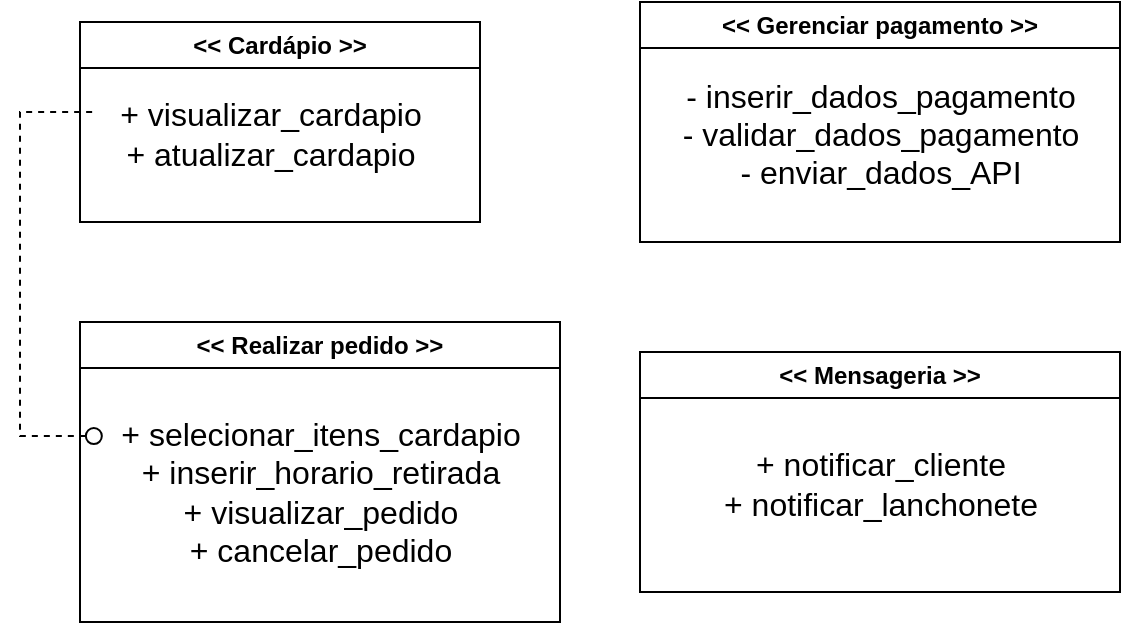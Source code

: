 <mxfile version="24.2.2" type="device">
  <diagram name="Página-1" id="GQdDITl1qou1usa8zefw">
    <mxGraphModel dx="1195" dy="685" grid="1" gridSize="10" guides="1" tooltips="1" connect="1" arrows="1" fold="1" page="1" pageScale="1" pageWidth="827" pageHeight="1169" math="0" shadow="0">
      <root>
        <mxCell id="0" />
        <mxCell id="1" parent="0" />
        <mxCell id="CzlGGYQLgZ0H3uBS0Ata-1" value="&amp;lt;&amp;lt; Cardápio &amp;gt;&amp;gt;" style="swimlane;whiteSpace=wrap;html=1;" vertex="1" parent="1">
          <mxGeometry x="70" y="230" width="200" height="100" as="geometry" />
        </mxCell>
        <mxCell id="CzlGGYQLgZ0H3uBS0Ata-2" value="+ visualizar_cardapio&lt;div&gt;+ atualizar_cardapio&lt;/div&gt;" style="text;html=1;align=center;verticalAlign=middle;resizable=0;points=[];autosize=1;strokeColor=none;fillColor=none;fontSize=16;" vertex="1" parent="CzlGGYQLgZ0H3uBS0Ata-1">
          <mxGeometry x="10" y="31" width="170" height="50" as="geometry" />
        </mxCell>
        <mxCell id="CzlGGYQLgZ0H3uBS0Ata-3" value="&amp;lt;&amp;lt; Realizar pedido &amp;gt;&amp;gt;" style="swimlane;whiteSpace=wrap;html=1;" vertex="1" parent="1">
          <mxGeometry x="70" y="380" width="240" height="150" as="geometry" />
        </mxCell>
        <mxCell id="CzlGGYQLgZ0H3uBS0Ata-4" value="&lt;div&gt;&lt;span style=&quot;background-color: initial;&quot;&gt;+ selecionar_itens_cardapio&lt;/span&gt;&lt;br&gt;&lt;/div&gt;&lt;div&gt;&lt;span style=&quot;background-color: initial;&quot;&gt;+ inserir_horario_retirada&lt;/span&gt;&lt;/div&gt;&lt;div&gt;+ visualizar_pedido&lt;br&gt;+ cancelar_pedido&lt;/div&gt;" style="text;html=1;align=center;verticalAlign=middle;resizable=0;points=[];autosize=1;strokeColor=none;fillColor=none;fontSize=16;" vertex="1" parent="CzlGGYQLgZ0H3uBS0Ata-3">
          <mxGeometry x="10" y="40" width="220" height="90" as="geometry" />
        </mxCell>
        <mxCell id="CzlGGYQLgZ0H3uBS0Ata-6" value="&amp;lt;&amp;lt; Gerenciar pagamento &amp;gt;&amp;gt;" style="swimlane;whiteSpace=wrap;html=1;" vertex="1" parent="1">
          <mxGeometry x="350" y="220" width="240" height="120" as="geometry" />
        </mxCell>
        <mxCell id="CzlGGYQLgZ0H3uBS0Ata-7" value="&lt;div&gt;- inserir_dados_pagamento&lt;/div&gt;&lt;div&gt;- validar_dados_pagamento&lt;/div&gt;&lt;div&gt;- enviar_dados_API&lt;/div&gt;" style="text;html=1;align=center;verticalAlign=middle;resizable=0;points=[];autosize=1;strokeColor=none;fillColor=none;fontSize=16;" vertex="1" parent="CzlGGYQLgZ0H3uBS0Ata-6">
          <mxGeometry x="10" y="31" width="220" height="70" as="geometry" />
        </mxCell>
        <mxCell id="CzlGGYQLgZ0H3uBS0Ata-8" value="&amp;lt;&amp;lt; Mensageria &amp;gt;&amp;gt;" style="swimlane;whiteSpace=wrap;html=1;" vertex="1" parent="1">
          <mxGeometry x="350" y="395" width="240" height="120" as="geometry" />
        </mxCell>
        <mxCell id="CzlGGYQLgZ0H3uBS0Ata-9" value="&lt;div&gt;+ notificar_cliente&lt;/div&gt;&lt;div&gt;+ notificar_lanchonete&lt;/div&gt;" style="text;html=1;align=center;verticalAlign=middle;resizable=0;points=[];autosize=1;strokeColor=none;fillColor=none;fontSize=16;" vertex="1" parent="CzlGGYQLgZ0H3uBS0Ata-8">
          <mxGeometry x="30" y="41" width="180" height="50" as="geometry" />
        </mxCell>
        <mxCell id="CzlGGYQLgZ0H3uBS0Ata-13" value="" style="endArrow=none;startArrow=oval;html=1;rounded=0;fontSize=12;startSize=8;endSize=8;edgeStyle=elbowEdgeStyle;elbow=vertical;entryX=-0.012;entryY=0.28;entryDx=0;entryDy=0;entryPerimeter=0;exitX=-0.014;exitY=0.189;exitDx=0;exitDy=0;exitPerimeter=0;endFill=0;startFill=0;dashed=1;" edge="1" parent="1" source="CzlGGYQLgZ0H3uBS0Ata-4" target="CzlGGYQLgZ0H3uBS0Ata-2">
          <mxGeometry width="50" height="50" relative="1" as="geometry">
            <mxPoint x="220" y="390" as="sourcePoint" />
            <mxPoint x="270" y="340" as="targetPoint" />
            <Array as="points">
              <mxPoint x="40" y="360" />
            </Array>
          </mxGeometry>
        </mxCell>
      </root>
    </mxGraphModel>
  </diagram>
</mxfile>
